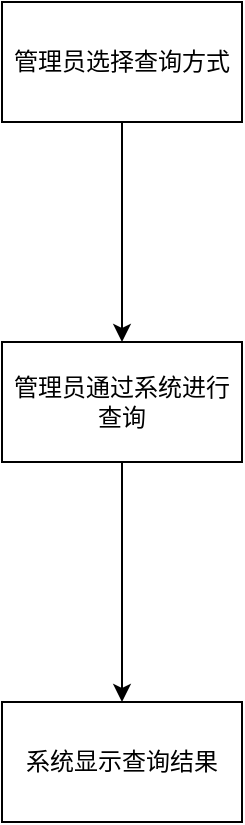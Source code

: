 <mxfile version="24.2.5" type="github">
  <diagram id="C5RBs43oDa-KdzZeNtuy" name="Page-1">
    <mxGraphModel dx="1050" dy="649" grid="1" gridSize="10" guides="1" tooltips="1" connect="1" arrows="1" fold="1" page="1" pageScale="1" pageWidth="827" pageHeight="1169" math="0" shadow="0">
      <root>
        <mxCell id="WIyWlLk6GJQsqaUBKTNV-0" />
        <mxCell id="WIyWlLk6GJQsqaUBKTNV-1" parent="WIyWlLk6GJQsqaUBKTNV-0" />
        <mxCell id="8RjQsO0M0HPH7stRvkiD-3" style="edgeStyle=orthogonalEdgeStyle;rounded=0;orthogonalLoop=1;jettySize=auto;html=1;" edge="1" parent="WIyWlLk6GJQsqaUBKTNV-1" source="8RjQsO0M0HPH7stRvkiD-0" target="8RjQsO0M0HPH7stRvkiD-1">
          <mxGeometry relative="1" as="geometry" />
        </mxCell>
        <mxCell id="8RjQsO0M0HPH7stRvkiD-0" value="管理员选择查询方式" style="rounded=0;whiteSpace=wrap;html=1;" vertex="1" parent="WIyWlLk6GJQsqaUBKTNV-1">
          <mxGeometry x="260" y="110" width="120" height="60" as="geometry" />
        </mxCell>
        <mxCell id="8RjQsO0M0HPH7stRvkiD-4" style="edgeStyle=orthogonalEdgeStyle;rounded=0;orthogonalLoop=1;jettySize=auto;html=1;" edge="1" parent="WIyWlLk6GJQsqaUBKTNV-1" source="8RjQsO0M0HPH7stRvkiD-1" target="8RjQsO0M0HPH7stRvkiD-2">
          <mxGeometry relative="1" as="geometry" />
        </mxCell>
        <mxCell id="8RjQsO0M0HPH7stRvkiD-1" value="管理员通过系统进行查询" style="rounded=0;whiteSpace=wrap;html=1;" vertex="1" parent="WIyWlLk6GJQsqaUBKTNV-1">
          <mxGeometry x="260" y="280" width="120" height="60" as="geometry" />
        </mxCell>
        <mxCell id="8RjQsO0M0HPH7stRvkiD-2" value="系统显示查询结果" style="rounded=0;whiteSpace=wrap;html=1;" vertex="1" parent="WIyWlLk6GJQsqaUBKTNV-1">
          <mxGeometry x="260" y="460" width="120" height="60" as="geometry" />
        </mxCell>
      </root>
    </mxGraphModel>
  </diagram>
</mxfile>
